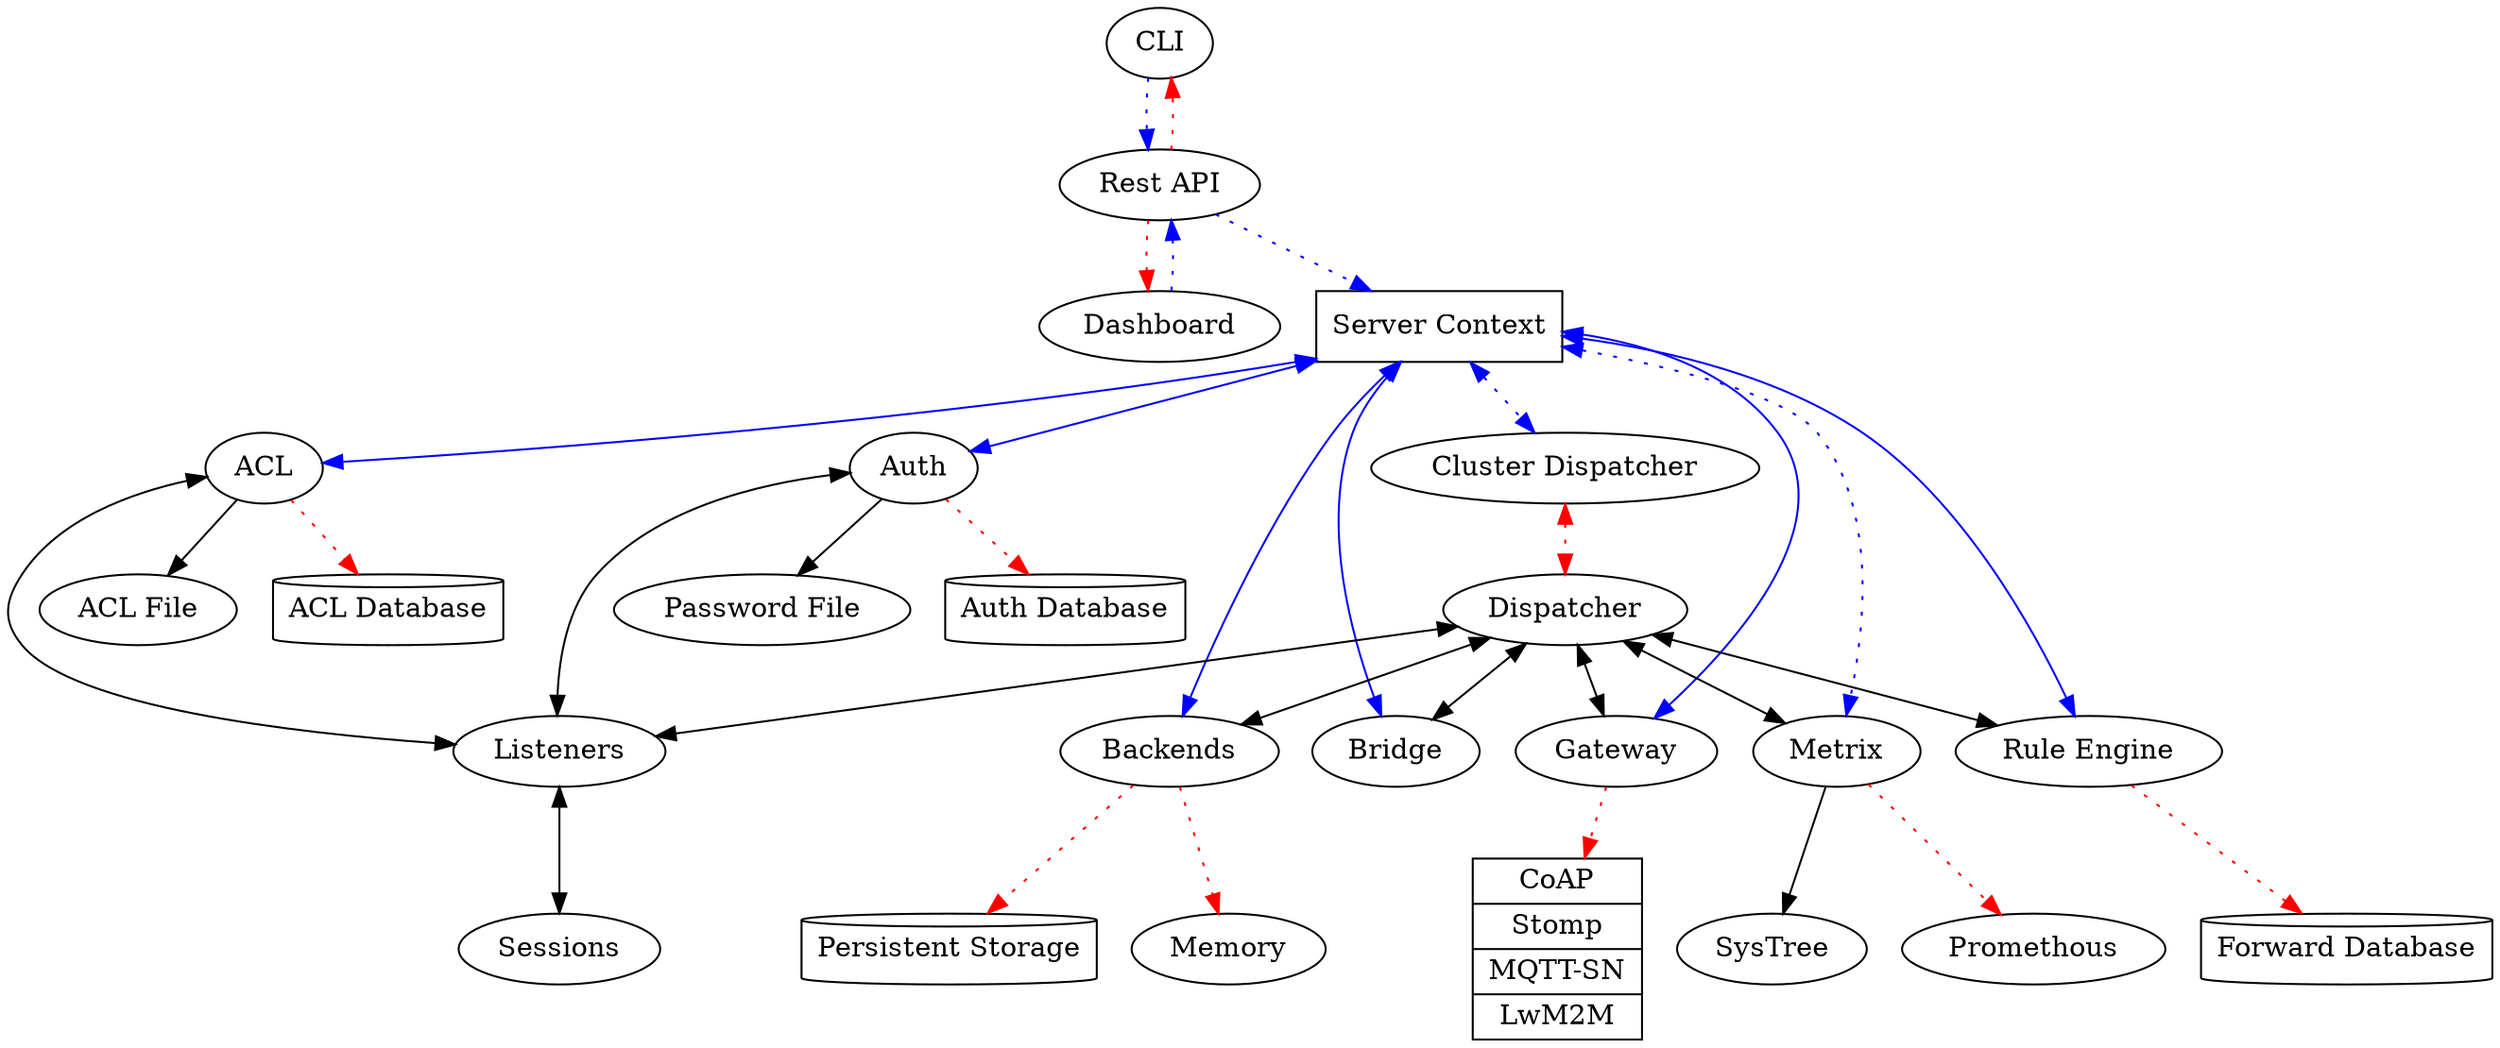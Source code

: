 
digraph {
	// cli
	CLI -> "Rest API" [style=dotted, color=blue];
	"Rest API" -> CLI [style=dotted, color=red];

	// dashboard app
	Dashboard -> "Rest API" [style=dotted, color=blue];
	"Rest API" -> Dashboard [style=dotted, color=red];

	"Rest API" -> "Server Context" [style=dotted, color=blue];

	"Server Context" [shape=box];
	"Server Context" -> ACL [dir=both, color=blue];
	"Server Context" -> Auth [dir=both, color=blue];
	"Server Context" -> Backends [dir=both, color=blue];
	"Server Context" -> Bridge [dir=both, color=blue];
	"Server Context" -> Gateway [dir=both, color=blue];
	"Server Context" -> Metrix [dir=both, style=dotted, color=blue];
	"Server Context" -> "Cluster Dispatcher" [dir=both, style=dotted, color=blue];
	"Server Context" -> "Rule Engine" [dir=both, color=blue];

	"Cluster Dispatcher" -> Dispatcher [dir=both, color=red, style=dotted];

	Dispatcher -> Listeners [dir=both];
	Listeners -> Sessions [dir=both];

	Dispatcher -> Backends [dir=both];
	Backends -> Memory [color=red, style=dotted];
	"Persistent Storage" [shape=cylinder];
	Backends -> "Persistent Storage" [color=red, style=dotted];

	// ACL app
	ACL -> Listeners [dir=both];
	ACL -> "ACL File";
	"ACL Database" [shape=cylinder];
	ACL -> "ACL Database" [style=dotted, color=red];

	// auth app
	Auth -> Listeners [dir=both];
	Auth -> "Password File";
	"Auth Database" [shape=cylinder];
	Auth -> "Auth Database" [style=dotted, color=red];

	// mqtt bridge app
	Dispatcher -> Bridge [dir=both];

	// gateway app
	Dispatcher -> Gateway [dir=both];
	ExternalProtocols [shape=record, label="{ CoAP | Stomp | MQTT-SN | LwM2M }"];
	Gateway -> ExternalProtocols [style=dotted, color=red];

	// monitor app
	Dispatcher -> Metrix [dir=both];
	Metrix -> Promethous [style=dotted, color=red];
	Metrix -> SysTree;

	// rule engine app
	Dispatcher -> "Rule Engine" [dir=both];
	"Forward Database" [shape=cylinder];
	"Rule Engine" -> "Forward Database" [style=dotted, color=red];
}
